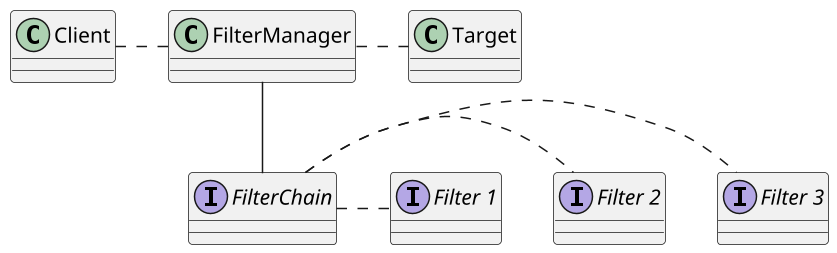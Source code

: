 @startuml
scale 1.5

class Client
class FilterManager
interface FilterChain
interface "Filter 1"
interface "Filter 2"
interface "Filter 3"

Client .right.-- FilterManager
FilterManager .right.-- Target
FilterManager -- FilterChain
FilterChain .right.-- "Filter 3"
FilterChain .right.-- "Filter 2"
FilterChain .right.-- "Filter 1"
@enduml
